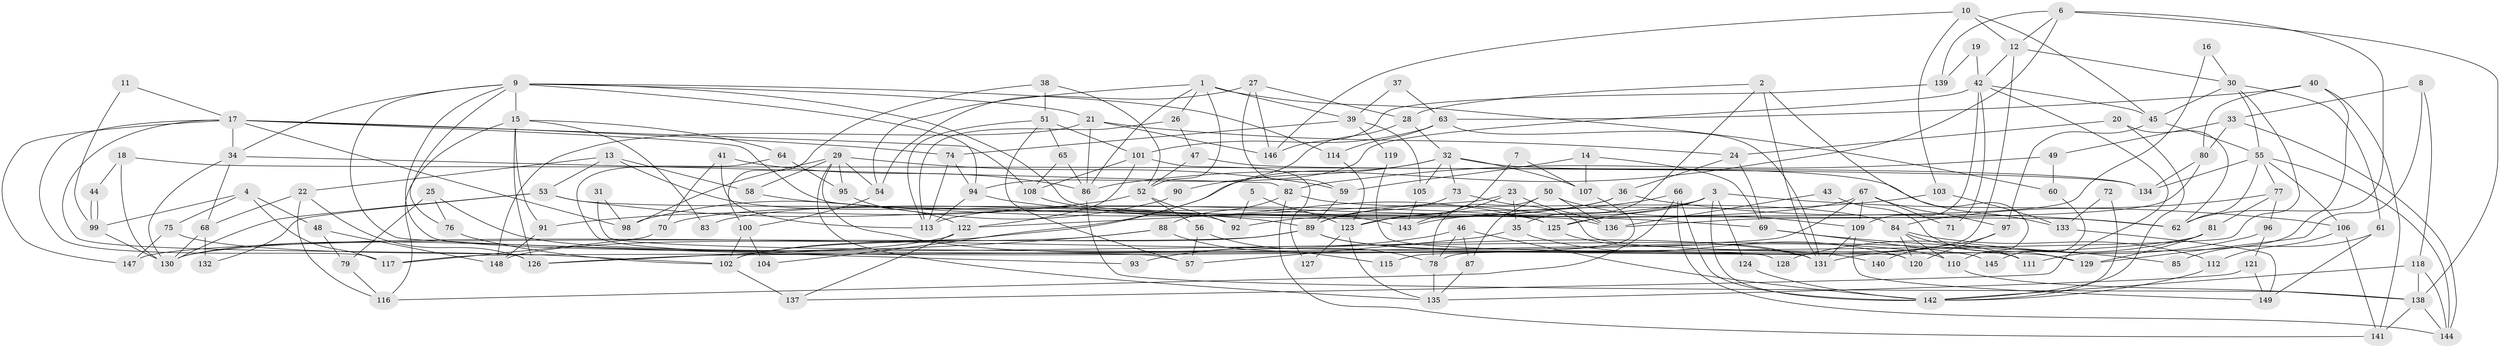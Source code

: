 // coarse degree distribution, {7: 0.13333333333333333, 8: 0.15555555555555556, 16: 0.044444444444444446, 5: 0.1111111111111111, 4: 0.1111111111111111, 12: 0.022222222222222223, 10: 0.022222222222222223, 14: 0.022222222222222223, 9: 0.06666666666666667, 3: 0.08888888888888889, 6: 0.15555555555555556, 2: 0.022222222222222223, 11: 0.044444444444444446}
// Generated by graph-tools (version 1.1) at 2025/50/03/04/25 22:50:54]
// undirected, 149 vertices, 298 edges
graph export_dot {
  node [color=gray90,style=filled];
  1;
  2;
  3;
  4;
  5;
  6;
  7;
  8;
  9;
  10;
  11;
  12;
  13;
  14;
  15;
  16;
  17;
  18;
  19;
  20;
  21;
  22;
  23;
  24;
  25;
  26;
  27;
  28;
  29;
  30;
  31;
  32;
  33;
  34;
  35;
  36;
  37;
  38;
  39;
  40;
  41;
  42;
  43;
  44;
  45;
  46;
  47;
  48;
  49;
  50;
  51;
  52;
  53;
  54;
  55;
  56;
  57;
  58;
  59;
  60;
  61;
  62;
  63;
  64;
  65;
  66;
  67;
  68;
  69;
  70;
  71;
  72;
  73;
  74;
  75;
  76;
  77;
  78;
  79;
  80;
  81;
  82;
  83;
  84;
  85;
  86;
  87;
  88;
  89;
  90;
  91;
  92;
  93;
  94;
  95;
  96;
  97;
  98;
  99;
  100;
  101;
  102;
  103;
  104;
  105;
  106;
  107;
  108;
  109;
  110;
  111;
  112;
  113;
  114;
  115;
  116;
  117;
  118;
  119;
  120;
  121;
  122;
  123;
  124;
  125;
  126;
  127;
  128;
  129;
  130;
  131;
  132;
  133;
  134;
  135;
  136;
  137;
  138;
  139;
  140;
  141;
  142;
  143;
  144;
  145;
  146;
  147;
  148;
  149;
  1 -- 86;
  1 -- 52;
  1 -- 26;
  1 -- 39;
  1 -- 54;
  1 -- 60;
  2 -- 110;
  2 -- 28;
  2 -- 35;
  2 -- 131;
  3 -- 89;
  3 -- 113;
  3 -- 106;
  3 -- 124;
  3 -- 125;
  3 -- 142;
  4 -- 99;
  4 -- 117;
  4 -- 48;
  4 -- 75;
  5 -- 123;
  5 -- 92;
  6 -- 12;
  6 -- 62;
  6 -- 86;
  6 -- 138;
  6 -- 139;
  7 -- 123;
  7 -- 107;
  8 -- 118;
  8 -- 129;
  8 -- 33;
  9 -- 136;
  9 -- 76;
  9 -- 15;
  9 -- 21;
  9 -- 34;
  9 -- 57;
  9 -- 93;
  9 -- 94;
  9 -- 114;
  10 -- 45;
  10 -- 12;
  10 -- 103;
  10 -- 146;
  11 -- 17;
  11 -- 99;
  12 -- 30;
  12 -- 42;
  12 -- 78;
  13 -- 92;
  13 -- 53;
  13 -- 22;
  13 -- 58;
  14 -- 59;
  14 -- 69;
  14 -- 107;
  15 -- 116;
  15 -- 64;
  15 -- 83;
  15 -- 91;
  15 -- 126;
  16 -- 30;
  16 -- 125;
  17 -- 62;
  17 -- 34;
  17 -- 74;
  17 -- 98;
  17 -- 108;
  17 -- 117;
  17 -- 126;
  17 -- 147;
  18 -- 130;
  18 -- 134;
  18 -- 44;
  19 -- 139;
  19 -- 42;
  20 -- 24;
  20 -- 142;
  20 -- 62;
  21 -- 86;
  21 -- 24;
  21 -- 146;
  21 -- 148;
  22 -- 126;
  22 -- 68;
  22 -- 116;
  23 -- 35;
  23 -- 122;
  23 -- 136;
  23 -- 143;
  24 -- 36;
  24 -- 69;
  25 -- 79;
  25 -- 111;
  25 -- 76;
  26 -- 113;
  26 -- 47;
  27 -- 59;
  27 -- 146;
  27 -- 28;
  27 -- 54;
  28 -- 32;
  28 -- 104;
  29 -- 131;
  29 -- 54;
  29 -- 58;
  29 -- 59;
  29 -- 95;
  29 -- 98;
  29 -- 135;
  30 -- 45;
  30 -- 55;
  30 -- 61;
  30 -- 117;
  31 -- 98;
  31 -- 131;
  32 -- 133;
  32 -- 105;
  32 -- 73;
  32 -- 90;
  32 -- 107;
  32 -- 148;
  33 -- 144;
  33 -- 49;
  33 -- 80;
  34 -- 68;
  34 -- 82;
  34 -- 130;
  35 -- 57;
  35 -- 120;
  36 -- 70;
  36 -- 62;
  36 -- 83;
  37 -- 39;
  37 -- 63;
  38 -- 51;
  38 -- 52;
  38 -- 100;
  39 -- 74;
  39 -- 105;
  39 -- 119;
  40 -- 141;
  40 -- 63;
  40 -- 80;
  40 -- 111;
  41 -- 86;
  41 -- 113;
  41 -- 70;
  42 -- 109;
  42 -- 137;
  42 -- 45;
  42 -- 71;
  42 -- 94;
  43 -- 136;
  43 -- 129;
  44 -- 99;
  44 -- 99;
  45 -- 55;
  45 -- 97;
  46 -- 142;
  46 -- 78;
  46 -- 87;
  46 -- 93;
  47 -- 52;
  47 -- 134;
  48 -- 148;
  48 -- 79;
  49 -- 82;
  49 -- 60;
  50 -- 78;
  50 -- 136;
  50 -- 87;
  50 -- 109;
  51 -- 65;
  51 -- 113;
  51 -- 57;
  51 -- 101;
  52 -- 56;
  52 -- 91;
  52 -- 92;
  53 -- 125;
  53 -- 89;
  53 -- 130;
  53 -- 132;
  54 -- 100;
  55 -- 134;
  55 -- 144;
  55 -- 62;
  55 -- 77;
  55 -- 106;
  56 -- 57;
  56 -- 78;
  58 -- 69;
  59 -- 89;
  60 -- 145;
  61 -- 149;
  61 -- 85;
  63 -- 131;
  63 -- 101;
  63 -- 114;
  64 -- 95;
  64 -- 128;
  65 -- 86;
  65 -- 108;
  66 -- 142;
  66 -- 123;
  66 -- 116;
  66 -- 144;
  67 -- 97;
  67 -- 126;
  67 -- 71;
  67 -- 92;
  67 -- 109;
  68 -- 130;
  68 -- 132;
  69 -- 85;
  69 -- 145;
  70 -- 117;
  72 -- 133;
  72 -- 142;
  73 -- 89;
  73 -- 129;
  74 -- 94;
  74 -- 113;
  75 -- 102;
  75 -- 147;
  76 -- 102;
  77 -- 84;
  77 -- 81;
  77 -- 96;
  78 -- 135;
  79 -- 116;
  80 -- 134;
  80 -- 136;
  81 -- 130;
  81 -- 128;
  81 -- 129;
  82 -- 84;
  82 -- 88;
  82 -- 141;
  84 -- 112;
  84 -- 110;
  84 -- 111;
  84 -- 120;
  86 -- 138;
  87 -- 135;
  88 -- 126;
  88 -- 102;
  88 -- 115;
  89 -- 102;
  89 -- 147;
  89 -- 110;
  89 -- 140;
  90 -- 98;
  91 -- 148;
  94 -- 113;
  94 -- 143;
  95 -- 122;
  96 -- 131;
  96 -- 121;
  97 -- 120;
  97 -- 140;
  99 -- 130;
  100 -- 102;
  100 -- 104;
  101 -- 108;
  101 -- 122;
  101 -- 127;
  102 -- 137;
  103 -- 143;
  103 -- 133;
  105 -- 143;
  106 -- 112;
  106 -- 141;
  107 -- 115;
  108 -- 125;
  109 -- 131;
  109 -- 149;
  110 -- 138;
  112 -- 142;
  114 -- 123;
  118 -- 144;
  118 -- 138;
  118 -- 142;
  119 -- 120;
  121 -- 135;
  121 -- 149;
  122 -- 130;
  122 -- 137;
  123 -- 135;
  123 -- 127;
  124 -- 142;
  125 -- 131;
  133 -- 149;
  138 -- 141;
  138 -- 144;
  139 -- 146;
}
